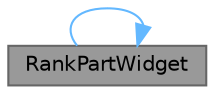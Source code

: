 digraph "RankPartWidget"
{
 // LATEX_PDF_SIZE
  bgcolor="transparent";
  edge [fontname=Helvetica,fontsize=10,labelfontname=Helvetica,labelfontsize=10];
  node [fontname=Helvetica,fontsize=10,shape=box,height=0.2,width=0.4];
  rankdir="RL";
  Node1 [id="Node000001",label="RankPartWidget",height=0.2,width=0.4,color="gray40", fillcolor="grey60", style="filled", fontcolor="black",tooltip="构造函数，初始化排行榜分区控件"];
  Node1 -> Node1 [id="edge1_Node000001_Node000001",dir="back",color="steelblue1",style="solid",tooltip=" "];
}
